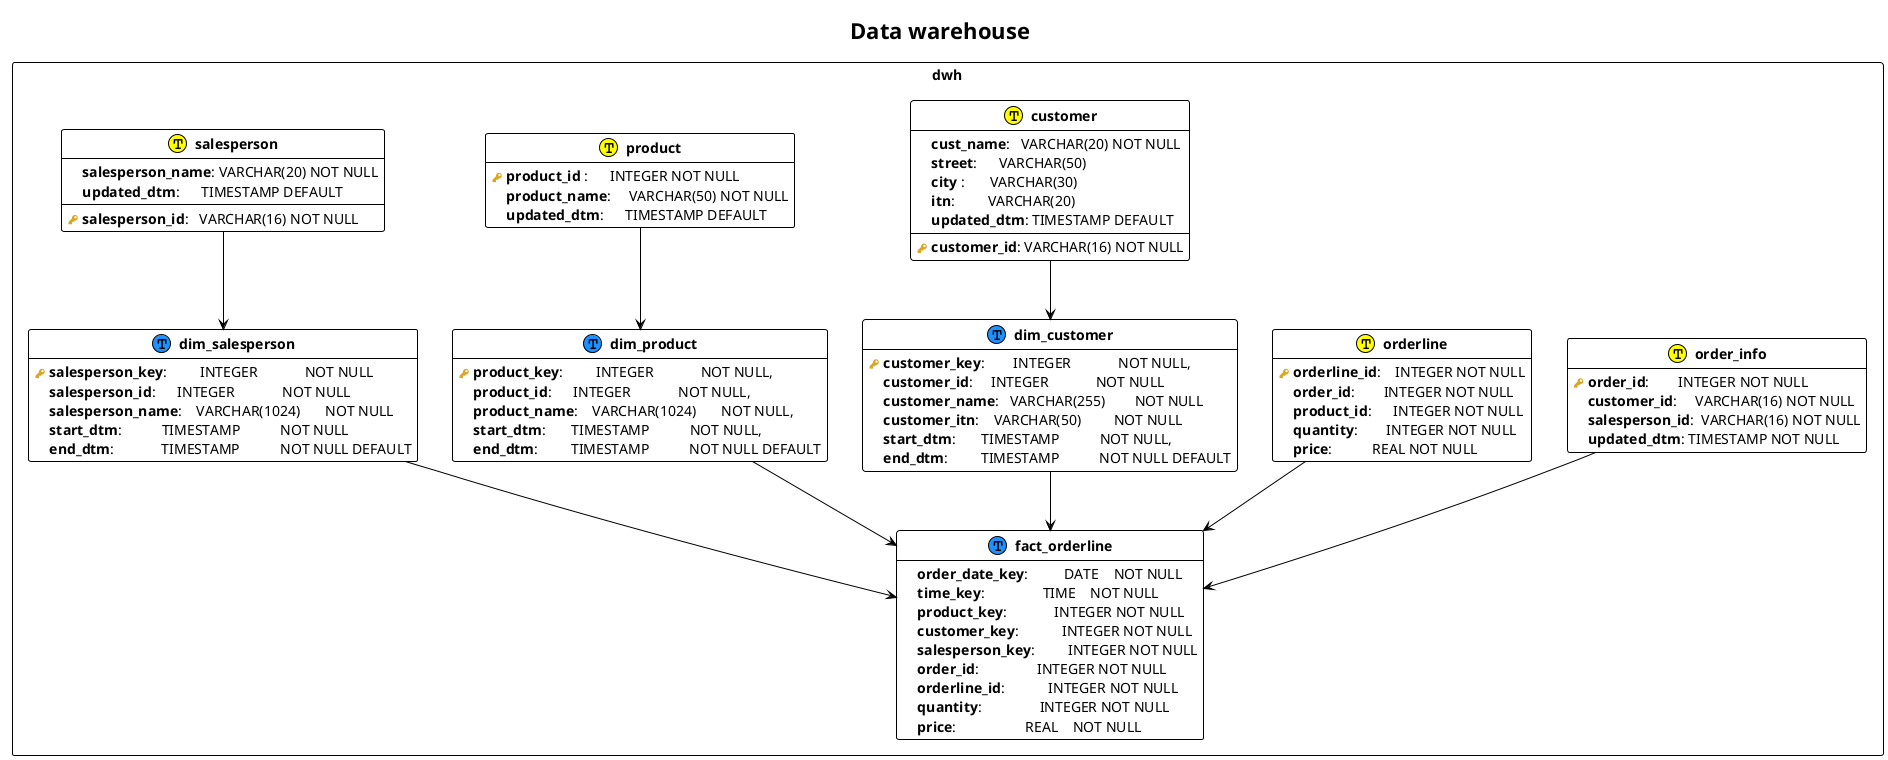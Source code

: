 @startuml
    !theme plain
    hide empty methods

    !procedure $schema($name, $slug)
        package "$name" as $slug <<Rectangle>>
    !endprocedure

    !procedure $table($name, $slug)
        entity "<b>$name</b>" as $slug << (T, DodgerBlue) >>
    !endprocedure

    !procedure $importtable($name, $slug)
        entity "<b>$name</b>" as $slug << (T, Yellow) >>
    !endprocedure

    !procedure $pk($name)
        <color:#GoldenRod><&key></color> <b>**$name**</b>
    !endprocedure

    !procedure $fk($name)
        <color:#Silver><&key></color> **$name**
    !endprocedure

    !procedure $uk($name)
        {field} <back:#Yellow> <color:#White><&media-record></color> **$name**
    !endprocedure

    !procedure $column($name)
        {field} <color:#White><&media-record></color> **$name**
    !endprocedure

    title "Data warehouse"

    $schema("dwh", "dwh") {
        $importtable("order_info", "order_info") {
            $pk("order_id"):        INTEGER NOT NULL
            $column("customer_id"):     VARCHAR(16) NOT NULL
            $column("salesperson_id"):  VARCHAR(16) NOT NULL
            $column("updated_dtm"): TIMESTAMP NOT NULL
        }
        $importtable("orderline", "orderline") {
            $pk("orderline_id"):    INTEGER NOT NULL
            $column("order_id"):        INTEGER NOT NULL
            $column("product_id"):      INTEGER NOT NULL
            $column("quantity"):        INTEGER NOT NULL
            $column("price"):           REAL NOT NULL
        }
        $importtable("customer", "customer") {
            $pk("customer_id"): VARCHAR(16) NOT NULL
            $column("cust_name"):   VARCHAR(20) NOT NULL
            $column("street"):      VARCHAR(50)
            $column("city "):       VARCHAR(30)
            $column("itn"):         VARCHAR(20)
            $column("updated_dtm"): TIMESTAMP DEFAULT
        }
        $importtable("product", "product") {
            $pk("product_id "):      INTEGER NOT NULL
            $column("product_name"):     VARCHAR(50) NOT NULL
            $column("updated_dtm"):      TIMESTAMP DEFAULT
        }
        $importtable("salesperson", "salesperson") {
            $pk("salesperson_id"):   VARCHAR(16) NOT NULL
            $column("salesperson_name"): VARCHAR(20) NOT NULL
            $column("updated_dtm"):      TIMESTAMP DEFAULT
        }
        $table("fact_orderline", "fact_orderline") {
            $column("order_date_key"):          DATE    NOT NULL
            $column("time_key"):                TIME    NOT NULL
            $column("product_key"):             INTEGER NOT NULL
            $column("customer_key"):            INTEGER NOT NULL
            $column("salesperson_key"):         INTEGER NOT NULL
            $column("order_id"):                INTEGER NOT NULL
            $column("orderline_id"):            INTEGER NOT NULL
            $column("quantity"):                INTEGER NOT NULL
            $column("price"):                   REAL    NOT NULL
        }
        $table("dim_customer", "dim_customer") {
            $pk("customer_key"):        INTEGER             NOT NULL,
            $column("customer_id"):     INTEGER             NOT NULL
            $column("customer_name"):   VARCHAR(255)        NOT NULL
            $column("customer_itn"):    VARCHAR(50)         NOT NULL
            $column("start_dtm"):       TIMESTAMP           NOT NULL,
            $column("end_dtm"):         TIMESTAMP           NOT NULL DEFAULT
        }
        $table("dim_product", "dim_product") {
            $pk("product_key"):         INTEGER             NOT NULL,
            $column("product_id"):      INTEGER             NOT NULL,
            $column("product_name"):    VARCHAR(1024)       NOT NULL,
            $column("start_dtm"):       TIMESTAMP           NOT NULL,
            $column("end_dtm"):         TIMESTAMP           NOT NULL DEFAULT
        }
        $table("dim_salesperson", "dim_salesperson") {
            $pk("salesperson_key"):         INTEGER             NOT NULL
            $column("salesperson_id"):      INTEGER             NOT NULL
            $column("salesperson_name"):    VARCHAR(1024)       NOT NULL
            $column("start_dtm"):           TIMESTAMP           NOT NULL
            $column("end_dtm"):             TIMESTAMP           NOT NULL DEFAULT
        }
    }
    dwh.customer --> dwh.dim_customer
    dwh.product --> dwh.dim_product
    dwh.salesperson --> dwh.dim_salesperson
    dwh.order_info --> dwh.fact_orderline
    dwh.orderline --> dwh.fact_orderline
    dwh.dim_customer --> dwh.fact_orderline
    dwh.dim_product --> dwh.fact_orderline
    dwh.dim_salesperson --> dwh.fact_orderline
@enduml